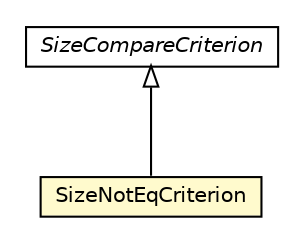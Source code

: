 #!/usr/local/bin/dot
#
# Class diagram 
# Generated by UMLGraph version R5_6_6-8-g8d7759 (http://www.umlgraph.org/)
#

digraph G {
	edge [fontname="Helvetica",fontsize=10,labelfontname="Helvetica",labelfontsize=10];
	node [fontname="Helvetica",fontsize=10,shape=plaintext];
	nodesep=0.25;
	ranksep=0.5;
	// org.dayatang.domain.internal.SizeNotEqCriterion
	c5294 [label=<<table title="org.dayatang.domain.internal.SizeNotEqCriterion" border="0" cellborder="1" cellspacing="0" cellpadding="2" port="p" bgcolor="lemonChiffon" href="./SizeNotEqCriterion.html">
		<tr><td><table border="0" cellspacing="0" cellpadding="1">
<tr><td align="center" balign="center"> SizeNotEqCriterion </td></tr>
		</table></td></tr>
		</table>>, URL="./SizeNotEqCriterion.html", fontname="Helvetica", fontcolor="black", fontsize=10.0];
	// org.dayatang.domain.internal.SizeCompareCriterion
	c5300 [label=<<table title="org.dayatang.domain.internal.SizeCompareCriterion" border="0" cellborder="1" cellspacing="0" cellpadding="2" port="p" href="./SizeCompareCriterion.html">
		<tr><td><table border="0" cellspacing="0" cellpadding="1">
<tr><td align="center" balign="center"><font face="Helvetica-Oblique"> SizeCompareCriterion </font></td></tr>
		</table></td></tr>
		</table>>, URL="./SizeCompareCriterion.html", fontname="Helvetica", fontcolor="black", fontsize=10.0];
	//org.dayatang.domain.internal.SizeNotEqCriterion extends org.dayatang.domain.internal.SizeCompareCriterion
	c5300:p -> c5294:p [dir=back,arrowtail=empty];
}

